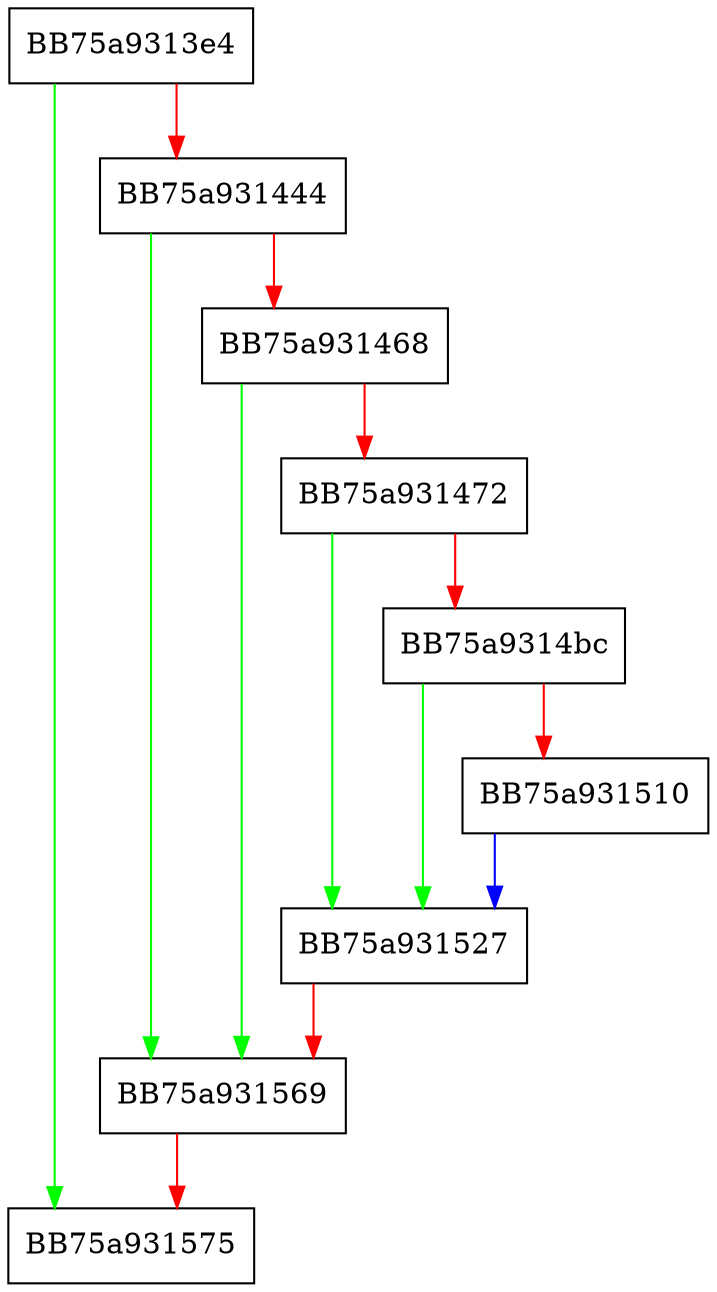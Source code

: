 digraph tdt_compressor_imp {
  node [shape="box"];
  graph [splines=ortho];
  BB75a9313e4 -> BB75a931575 [color="green"];
  BB75a9313e4 -> BB75a931444 [color="red"];
  BB75a931444 -> BB75a931569 [color="green"];
  BB75a931444 -> BB75a931468 [color="red"];
  BB75a931468 -> BB75a931569 [color="green"];
  BB75a931468 -> BB75a931472 [color="red"];
  BB75a931472 -> BB75a931527 [color="green"];
  BB75a931472 -> BB75a9314bc [color="red"];
  BB75a9314bc -> BB75a931527 [color="green"];
  BB75a9314bc -> BB75a931510 [color="red"];
  BB75a931510 -> BB75a931527 [color="blue"];
  BB75a931527 -> BB75a931569 [color="red"];
  BB75a931569 -> BB75a931575 [color="red"];
}